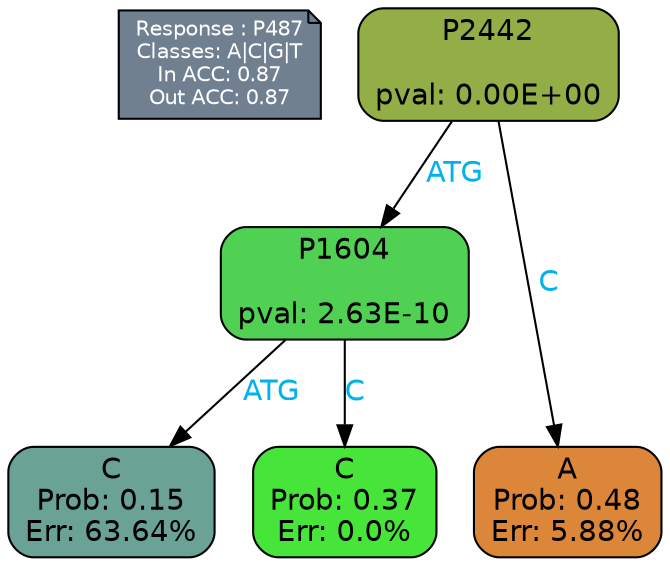 digraph Tree {
node [shape=box, style="filled, rounded", color="black", fontname=helvetica] ;
graph [ranksep=equally, splines=polylines, bgcolor=transparent, dpi=600] ;
edge [fontname=helvetica] ;
LEGEND [label="Response : P487
Classes: A|C|G|T
In ACC: 0.87
Out ACC: 0.87
",shape=note,align=left,style=filled,fillcolor="slategray",fontcolor="white",fontsize=10];1 [label="P2442

pval: 0.00E+00", fillcolor="#93ad47"] ;
2 [label="P1604

pval: 2.63E-10", fillcolor="#51d154"] ;
3 [label="C
Prob: 0.15
Err: 63.64%", fillcolor="#6aa296"] ;
4 [label="C
Prob: 0.37
Err: 0.0%", fillcolor="#47e539"] ;
5 [label="A
Prob: 0.48
Err: 5.88%", fillcolor="#db8639"] ;
1 -> 2 [label="ATG",fontcolor=deepskyblue2] ;
1 -> 5 [label="C",fontcolor=deepskyblue2] ;
2 -> 3 [label="ATG",fontcolor=deepskyblue2] ;
2 -> 4 [label="C",fontcolor=deepskyblue2] ;
{rank = same; 3;4;5;}{rank = same; LEGEND;1;}}